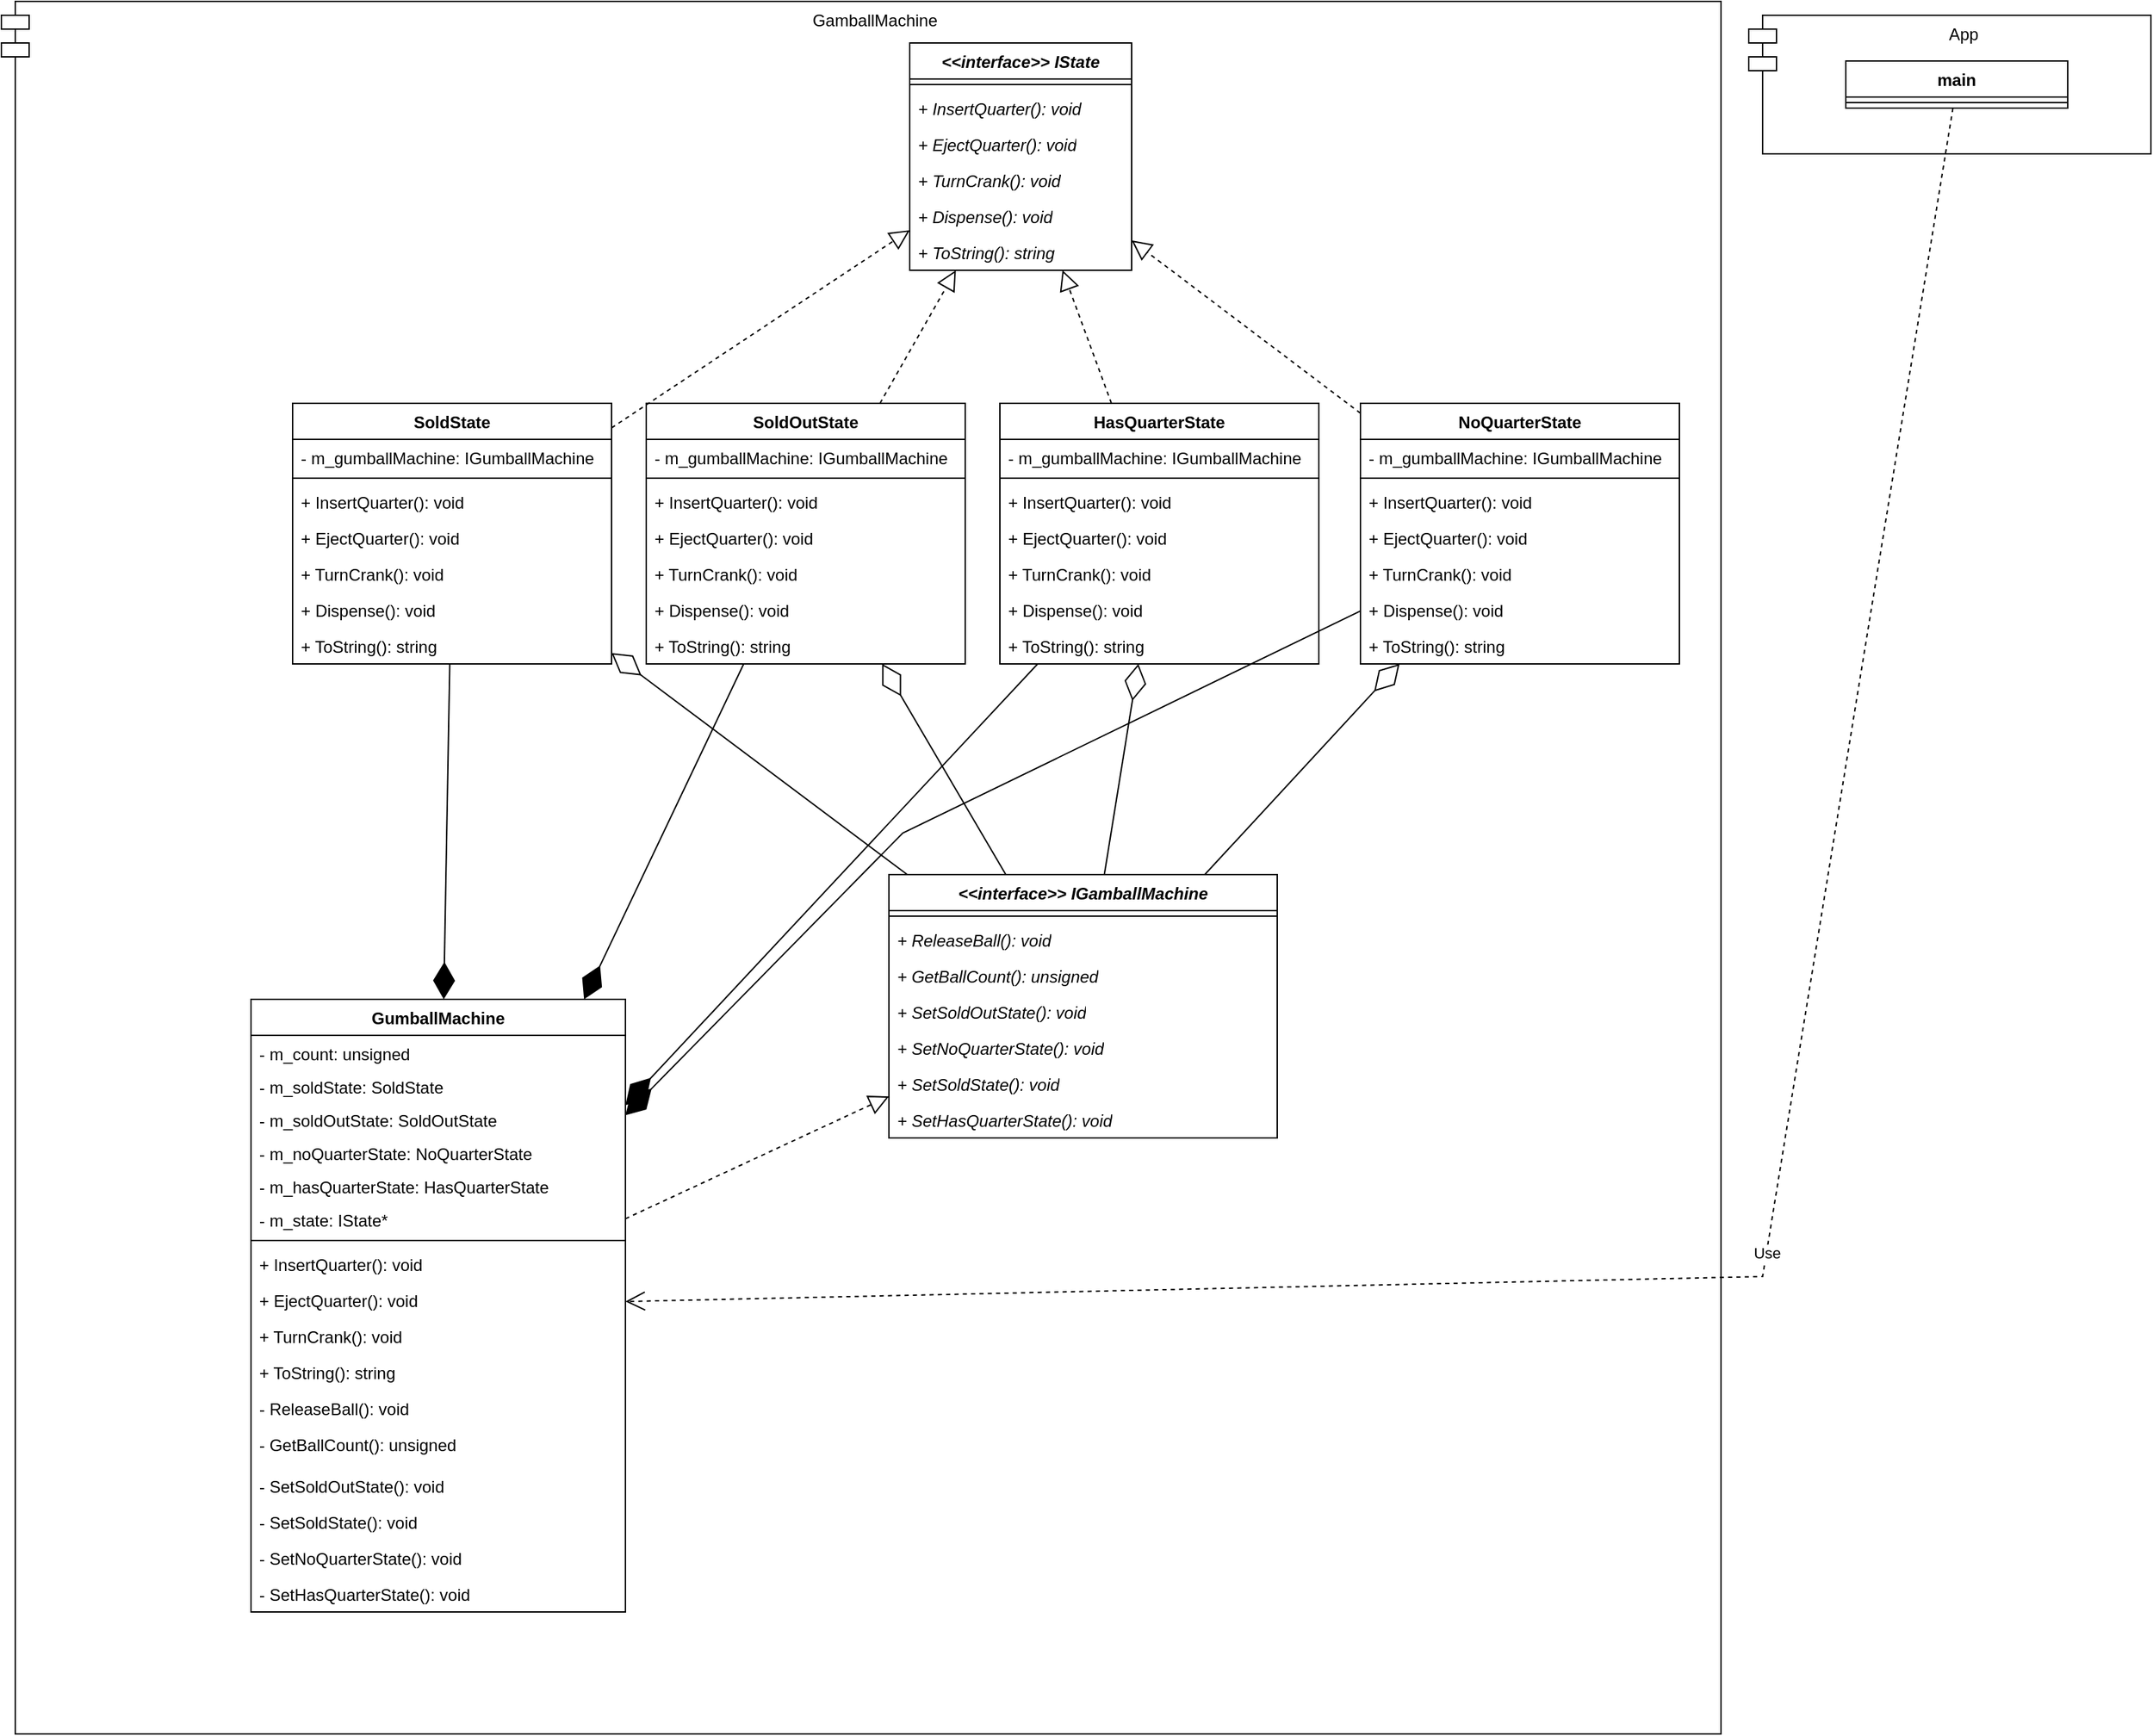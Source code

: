 <mxfile version="24.8.6">
  <diagram name="Страница — 1" id="Q5mQ6EyIHFrdvReiA6iZ">
    <mxGraphModel dx="3336" dy="898" grid="1" gridSize="10" guides="1" tooltips="1" connect="1" arrows="1" fold="1" page="1" pageScale="1" pageWidth="827" pageHeight="1169" math="0" shadow="0">
      <root>
        <mxCell id="0" />
        <mxCell id="1" parent="0" />
        <mxCell id="XjnwX9MCClepq0qYHrMa-5" value="App" style="shape=module;align=left;spacingLeft=20;align=center;verticalAlign=top;whiteSpace=wrap;html=1;" parent="1" vertex="1">
          <mxGeometry x="200" y="100" width="290" height="100" as="geometry" />
        </mxCell>
        <mxCell id="XjnwX9MCClepq0qYHrMa-1" value="main" style="swimlane;fontStyle=1;align=center;verticalAlign=top;childLayout=stackLayout;horizontal=1;startSize=26;horizontalStack=0;resizeParent=1;resizeParentMax=0;resizeLast=0;collapsible=1;marginBottom=0;whiteSpace=wrap;html=1;" parent="1" vertex="1">
          <mxGeometry x="270" y="133" width="160" height="34" as="geometry" />
        </mxCell>
        <mxCell id="XjnwX9MCClepq0qYHrMa-3" value="" style="line;strokeWidth=1;fillColor=none;align=left;verticalAlign=middle;spacingTop=-1;spacingLeft=3;spacingRight=3;rotatable=0;labelPosition=right;points=[];portConstraint=eastwest;strokeColor=inherit;" parent="XjnwX9MCClepq0qYHrMa-1" vertex="1">
          <mxGeometry y="26" width="160" height="8" as="geometry" />
        </mxCell>
        <mxCell id="o3ojBGZNKexWfyRNDzBz-1" value="GamballMachine" style="shape=module;align=left;spacingLeft=20;align=center;verticalAlign=top;whiteSpace=wrap;html=1;" vertex="1" parent="1">
          <mxGeometry x="-1060" y="90" width="1240" height="1250" as="geometry" />
        </mxCell>
        <mxCell id="o3ojBGZNKexWfyRNDzBz-2" value="&lt;i&gt;&amp;lt;&amp;lt;interface&amp;gt;&amp;gt; IState&lt;/i&gt;" style="swimlane;fontStyle=1;align=center;verticalAlign=top;childLayout=stackLayout;horizontal=1;startSize=26;horizontalStack=0;resizeParent=1;resizeParentMax=0;resizeLast=0;collapsible=1;marginBottom=0;whiteSpace=wrap;html=1;" vertex="1" parent="1">
          <mxGeometry x="-405" y="120" width="160" height="164" as="geometry" />
        </mxCell>
        <mxCell id="o3ojBGZNKexWfyRNDzBz-4" value="" style="line;strokeWidth=1;fillColor=none;align=left;verticalAlign=middle;spacingTop=-1;spacingLeft=3;spacingRight=3;rotatable=0;labelPosition=right;points=[];portConstraint=eastwest;strokeColor=inherit;" vertex="1" parent="o3ojBGZNKexWfyRNDzBz-2">
          <mxGeometry y="26" width="160" height="8" as="geometry" />
        </mxCell>
        <mxCell id="o3ojBGZNKexWfyRNDzBz-5" value="&lt;i&gt;+ InsertQuarter(): void&lt;/i&gt;" style="text;strokeColor=none;fillColor=none;align=left;verticalAlign=top;spacingLeft=4;spacingRight=4;overflow=hidden;rotatable=0;points=[[0,0.5],[1,0.5]];portConstraint=eastwest;whiteSpace=wrap;html=1;" vertex="1" parent="o3ojBGZNKexWfyRNDzBz-2">
          <mxGeometry y="34" width="160" height="26" as="geometry" />
        </mxCell>
        <mxCell id="o3ojBGZNKexWfyRNDzBz-6" value="&lt;i&gt;+ EjectQuarter(): void&lt;/i&gt;" style="text;strokeColor=none;fillColor=none;align=left;verticalAlign=top;spacingLeft=4;spacingRight=4;overflow=hidden;rotatable=0;points=[[0,0.5],[1,0.5]];portConstraint=eastwest;whiteSpace=wrap;html=1;" vertex="1" parent="o3ojBGZNKexWfyRNDzBz-2">
          <mxGeometry y="60" width="160" height="26" as="geometry" />
        </mxCell>
        <mxCell id="o3ojBGZNKexWfyRNDzBz-7" value="&lt;i&gt;+ TurnCrank(): void&lt;/i&gt;" style="text;strokeColor=none;fillColor=none;align=left;verticalAlign=top;spacingLeft=4;spacingRight=4;overflow=hidden;rotatable=0;points=[[0,0.5],[1,0.5]];portConstraint=eastwest;whiteSpace=wrap;html=1;" vertex="1" parent="o3ojBGZNKexWfyRNDzBz-2">
          <mxGeometry y="86" width="160" height="26" as="geometry" />
        </mxCell>
        <mxCell id="o3ojBGZNKexWfyRNDzBz-8" value="&lt;i&gt;+ Dispense(): void&lt;/i&gt;" style="text;strokeColor=none;fillColor=none;align=left;verticalAlign=top;spacingLeft=4;spacingRight=4;overflow=hidden;rotatable=0;points=[[0,0.5],[1,0.5]];portConstraint=eastwest;whiteSpace=wrap;html=1;" vertex="1" parent="o3ojBGZNKexWfyRNDzBz-2">
          <mxGeometry y="112" width="160" height="26" as="geometry" />
        </mxCell>
        <mxCell id="o3ojBGZNKexWfyRNDzBz-9" value="&lt;i&gt;+ ToString(): string&lt;/i&gt;" style="text;strokeColor=none;fillColor=none;align=left;verticalAlign=top;spacingLeft=4;spacingRight=4;overflow=hidden;rotatable=0;points=[[0,0.5],[1,0.5]];portConstraint=eastwest;whiteSpace=wrap;html=1;" vertex="1" parent="o3ojBGZNKexWfyRNDzBz-2">
          <mxGeometry y="138" width="160" height="26" as="geometry" />
        </mxCell>
        <mxCell id="o3ojBGZNKexWfyRNDzBz-14" value="&lt;i&gt;&amp;lt;&amp;lt;interface&amp;gt;&amp;gt; IGamballMachine&lt;/i&gt;" style="swimlane;fontStyle=1;align=center;verticalAlign=top;childLayout=stackLayout;horizontal=1;startSize=26;horizontalStack=0;resizeParent=1;resizeParentMax=0;resizeLast=0;collapsible=1;marginBottom=0;whiteSpace=wrap;html=1;" vertex="1" parent="1">
          <mxGeometry x="-420" y="720" width="280" height="190" as="geometry" />
        </mxCell>
        <mxCell id="o3ojBGZNKexWfyRNDzBz-15" value="" style="line;strokeWidth=1;fillColor=none;align=left;verticalAlign=middle;spacingTop=-1;spacingLeft=3;spacingRight=3;rotatable=0;labelPosition=right;points=[];portConstraint=eastwest;strokeColor=inherit;" vertex="1" parent="o3ojBGZNKexWfyRNDzBz-14">
          <mxGeometry y="26" width="280" height="8" as="geometry" />
        </mxCell>
        <mxCell id="o3ojBGZNKexWfyRNDzBz-16" value="&lt;i&gt;+ ReleaseBall(): void&lt;/i&gt;" style="text;strokeColor=none;fillColor=none;align=left;verticalAlign=top;spacingLeft=4;spacingRight=4;overflow=hidden;rotatable=0;points=[[0,0.5],[1,0.5]];portConstraint=eastwest;whiteSpace=wrap;html=1;" vertex="1" parent="o3ojBGZNKexWfyRNDzBz-14">
          <mxGeometry y="34" width="280" height="26" as="geometry" />
        </mxCell>
        <mxCell id="o3ojBGZNKexWfyRNDzBz-17" value="&lt;i&gt;+ GetBallCount(): unsigned&lt;/i&gt;" style="text;strokeColor=none;fillColor=none;align=left;verticalAlign=top;spacingLeft=4;spacingRight=4;overflow=hidden;rotatable=0;points=[[0,0.5],[1,0.5]];portConstraint=eastwest;whiteSpace=wrap;html=1;" vertex="1" parent="o3ojBGZNKexWfyRNDzBz-14">
          <mxGeometry y="60" width="280" height="26" as="geometry" />
        </mxCell>
        <mxCell id="o3ojBGZNKexWfyRNDzBz-18" value="&lt;i&gt;+ SetSoldOutState(): void&lt;/i&gt;" style="text;strokeColor=none;fillColor=none;align=left;verticalAlign=top;spacingLeft=4;spacingRight=4;overflow=hidden;rotatable=0;points=[[0,0.5],[1,0.5]];portConstraint=eastwest;whiteSpace=wrap;html=1;" vertex="1" parent="o3ojBGZNKexWfyRNDzBz-14">
          <mxGeometry y="86" width="280" height="26" as="geometry" />
        </mxCell>
        <mxCell id="o3ojBGZNKexWfyRNDzBz-19" value="&lt;i&gt;+ SetNoQuarterState(): void&lt;/i&gt;" style="text;strokeColor=none;fillColor=none;align=left;verticalAlign=top;spacingLeft=4;spacingRight=4;overflow=hidden;rotatable=0;points=[[0,0.5],[1,0.5]];portConstraint=eastwest;whiteSpace=wrap;html=1;" vertex="1" parent="o3ojBGZNKexWfyRNDzBz-14">
          <mxGeometry y="112" width="280" height="26" as="geometry" />
        </mxCell>
        <mxCell id="o3ojBGZNKexWfyRNDzBz-20" value="&lt;i&gt;+ SetSoldState(): void&lt;/i&gt;" style="text;strokeColor=none;fillColor=none;align=left;verticalAlign=top;spacingLeft=4;spacingRight=4;overflow=hidden;rotatable=0;points=[[0,0.5],[1,0.5]];portConstraint=eastwest;whiteSpace=wrap;html=1;" vertex="1" parent="o3ojBGZNKexWfyRNDzBz-14">
          <mxGeometry y="138" width="280" height="26" as="geometry" />
        </mxCell>
        <mxCell id="o3ojBGZNKexWfyRNDzBz-21" value="&lt;i&gt;+ SetHasQuarterState(): void&lt;/i&gt;" style="text;strokeColor=none;fillColor=none;align=left;verticalAlign=top;spacingLeft=4;spacingRight=4;overflow=hidden;rotatable=0;points=[[0,0.5],[1,0.5]];portConstraint=eastwest;whiteSpace=wrap;html=1;" vertex="1" parent="o3ojBGZNKexWfyRNDzBz-14">
          <mxGeometry y="164" width="280" height="26" as="geometry" />
        </mxCell>
        <mxCell id="o3ojBGZNKexWfyRNDzBz-22" value="SoldState" style="swimlane;fontStyle=1;align=center;verticalAlign=top;childLayout=stackLayout;horizontal=1;startSize=26;horizontalStack=0;resizeParent=1;resizeParentMax=0;resizeLast=0;collapsible=1;marginBottom=0;whiteSpace=wrap;html=1;" vertex="1" parent="1">
          <mxGeometry x="-850" y="380" width="230" height="188" as="geometry" />
        </mxCell>
        <mxCell id="o3ojBGZNKexWfyRNDzBz-29" value="- m_gumballMachine:&amp;nbsp;IGumballMachine" style="text;strokeColor=none;fillColor=none;align=left;verticalAlign=top;spacingLeft=4;spacingRight=4;overflow=hidden;rotatable=0;points=[[0,0.5],[1,0.5]];portConstraint=eastwest;whiteSpace=wrap;html=1;" vertex="1" parent="o3ojBGZNKexWfyRNDzBz-22">
          <mxGeometry y="26" width="230" height="24" as="geometry" />
        </mxCell>
        <mxCell id="o3ojBGZNKexWfyRNDzBz-23" value="" style="line;strokeWidth=1;fillColor=none;align=left;verticalAlign=middle;spacingTop=-1;spacingLeft=3;spacingRight=3;rotatable=0;labelPosition=right;points=[];portConstraint=eastwest;strokeColor=inherit;" vertex="1" parent="o3ojBGZNKexWfyRNDzBz-22">
          <mxGeometry y="50" width="230" height="8" as="geometry" />
        </mxCell>
        <mxCell id="o3ojBGZNKexWfyRNDzBz-24" value="+ InsertQuarter(): void" style="text;strokeColor=none;fillColor=none;align=left;verticalAlign=top;spacingLeft=4;spacingRight=4;overflow=hidden;rotatable=0;points=[[0,0.5],[1,0.5]];portConstraint=eastwest;whiteSpace=wrap;html=1;" vertex="1" parent="o3ojBGZNKexWfyRNDzBz-22">
          <mxGeometry y="58" width="230" height="26" as="geometry" />
        </mxCell>
        <mxCell id="o3ojBGZNKexWfyRNDzBz-25" value="+ EjectQuarter(): void" style="text;strokeColor=none;fillColor=none;align=left;verticalAlign=top;spacingLeft=4;spacingRight=4;overflow=hidden;rotatable=0;points=[[0,0.5],[1,0.5]];portConstraint=eastwest;whiteSpace=wrap;html=1;" vertex="1" parent="o3ojBGZNKexWfyRNDzBz-22">
          <mxGeometry y="84" width="230" height="26" as="geometry" />
        </mxCell>
        <mxCell id="o3ojBGZNKexWfyRNDzBz-26" value="+ TurnCrank(): void" style="text;strokeColor=none;fillColor=none;align=left;verticalAlign=top;spacingLeft=4;spacingRight=4;overflow=hidden;rotatable=0;points=[[0,0.5],[1,0.5]];portConstraint=eastwest;whiteSpace=wrap;html=1;" vertex="1" parent="o3ojBGZNKexWfyRNDzBz-22">
          <mxGeometry y="110" width="230" height="26" as="geometry" />
        </mxCell>
        <mxCell id="o3ojBGZNKexWfyRNDzBz-27" value="+ Dispense(): void" style="text;strokeColor=none;fillColor=none;align=left;verticalAlign=top;spacingLeft=4;spacingRight=4;overflow=hidden;rotatable=0;points=[[0,0.5],[1,0.5]];portConstraint=eastwest;whiteSpace=wrap;html=1;" vertex="1" parent="o3ojBGZNKexWfyRNDzBz-22">
          <mxGeometry y="136" width="230" height="26" as="geometry" />
        </mxCell>
        <mxCell id="o3ojBGZNKexWfyRNDzBz-28" value="+ ToString(): string" style="text;strokeColor=none;fillColor=none;align=left;verticalAlign=top;spacingLeft=4;spacingRight=4;overflow=hidden;rotatable=0;points=[[0,0.5],[1,0.5]];portConstraint=eastwest;whiteSpace=wrap;html=1;" vertex="1" parent="o3ojBGZNKexWfyRNDzBz-22">
          <mxGeometry y="162" width="230" height="26" as="geometry" />
        </mxCell>
        <mxCell id="o3ojBGZNKexWfyRNDzBz-30" value="SoldOutState" style="swimlane;fontStyle=1;align=center;verticalAlign=top;childLayout=stackLayout;horizontal=1;startSize=26;horizontalStack=0;resizeParent=1;resizeParentMax=0;resizeLast=0;collapsible=1;marginBottom=0;whiteSpace=wrap;html=1;" vertex="1" parent="1">
          <mxGeometry x="-595" y="380" width="230" height="188" as="geometry" />
        </mxCell>
        <mxCell id="o3ojBGZNKexWfyRNDzBz-31" value="- m_gumballMachine:&amp;nbsp;IGumballMachine" style="text;strokeColor=none;fillColor=none;align=left;verticalAlign=top;spacingLeft=4;spacingRight=4;overflow=hidden;rotatable=0;points=[[0,0.5],[1,0.5]];portConstraint=eastwest;whiteSpace=wrap;html=1;" vertex="1" parent="o3ojBGZNKexWfyRNDzBz-30">
          <mxGeometry y="26" width="230" height="24" as="geometry" />
        </mxCell>
        <mxCell id="o3ojBGZNKexWfyRNDzBz-32" value="" style="line;strokeWidth=1;fillColor=none;align=left;verticalAlign=middle;spacingTop=-1;spacingLeft=3;spacingRight=3;rotatable=0;labelPosition=right;points=[];portConstraint=eastwest;strokeColor=inherit;" vertex="1" parent="o3ojBGZNKexWfyRNDzBz-30">
          <mxGeometry y="50" width="230" height="8" as="geometry" />
        </mxCell>
        <mxCell id="o3ojBGZNKexWfyRNDzBz-33" value="+ InsertQuarter(): void" style="text;strokeColor=none;fillColor=none;align=left;verticalAlign=top;spacingLeft=4;spacingRight=4;overflow=hidden;rotatable=0;points=[[0,0.5],[1,0.5]];portConstraint=eastwest;whiteSpace=wrap;html=1;" vertex="1" parent="o3ojBGZNKexWfyRNDzBz-30">
          <mxGeometry y="58" width="230" height="26" as="geometry" />
        </mxCell>
        <mxCell id="o3ojBGZNKexWfyRNDzBz-34" value="+ EjectQuarter(): void" style="text;strokeColor=none;fillColor=none;align=left;verticalAlign=top;spacingLeft=4;spacingRight=4;overflow=hidden;rotatable=0;points=[[0,0.5],[1,0.5]];portConstraint=eastwest;whiteSpace=wrap;html=1;" vertex="1" parent="o3ojBGZNKexWfyRNDzBz-30">
          <mxGeometry y="84" width="230" height="26" as="geometry" />
        </mxCell>
        <mxCell id="o3ojBGZNKexWfyRNDzBz-35" value="+ TurnCrank(): void" style="text;strokeColor=none;fillColor=none;align=left;verticalAlign=top;spacingLeft=4;spacingRight=4;overflow=hidden;rotatable=0;points=[[0,0.5],[1,0.5]];portConstraint=eastwest;whiteSpace=wrap;html=1;" vertex="1" parent="o3ojBGZNKexWfyRNDzBz-30">
          <mxGeometry y="110" width="230" height="26" as="geometry" />
        </mxCell>
        <mxCell id="o3ojBGZNKexWfyRNDzBz-36" value="+ Dispense(): void" style="text;strokeColor=none;fillColor=none;align=left;verticalAlign=top;spacingLeft=4;spacingRight=4;overflow=hidden;rotatable=0;points=[[0,0.5],[1,0.5]];portConstraint=eastwest;whiteSpace=wrap;html=1;" vertex="1" parent="o3ojBGZNKexWfyRNDzBz-30">
          <mxGeometry y="136" width="230" height="26" as="geometry" />
        </mxCell>
        <mxCell id="o3ojBGZNKexWfyRNDzBz-37" value="+ ToString(): string" style="text;strokeColor=none;fillColor=none;align=left;verticalAlign=top;spacingLeft=4;spacingRight=4;overflow=hidden;rotatable=0;points=[[0,0.5],[1,0.5]];portConstraint=eastwest;whiteSpace=wrap;html=1;" vertex="1" parent="o3ojBGZNKexWfyRNDzBz-30">
          <mxGeometry y="162" width="230" height="26" as="geometry" />
        </mxCell>
        <mxCell id="o3ojBGZNKexWfyRNDzBz-38" value="HasQuarterState" style="swimlane;fontStyle=1;align=center;verticalAlign=top;childLayout=stackLayout;horizontal=1;startSize=26;horizontalStack=0;resizeParent=1;resizeParentMax=0;resizeLast=0;collapsible=1;marginBottom=0;whiteSpace=wrap;html=1;" vertex="1" parent="1">
          <mxGeometry x="-340" y="380" width="230" height="188" as="geometry" />
        </mxCell>
        <mxCell id="o3ojBGZNKexWfyRNDzBz-39" value="- m_gumballMachine:&amp;nbsp;IGumballMachine" style="text;strokeColor=none;fillColor=none;align=left;verticalAlign=top;spacingLeft=4;spacingRight=4;overflow=hidden;rotatable=0;points=[[0,0.5],[1,0.5]];portConstraint=eastwest;whiteSpace=wrap;html=1;" vertex="1" parent="o3ojBGZNKexWfyRNDzBz-38">
          <mxGeometry y="26" width="230" height="24" as="geometry" />
        </mxCell>
        <mxCell id="o3ojBGZNKexWfyRNDzBz-40" value="" style="line;strokeWidth=1;fillColor=none;align=left;verticalAlign=middle;spacingTop=-1;spacingLeft=3;spacingRight=3;rotatable=0;labelPosition=right;points=[];portConstraint=eastwest;strokeColor=inherit;" vertex="1" parent="o3ojBGZNKexWfyRNDzBz-38">
          <mxGeometry y="50" width="230" height="8" as="geometry" />
        </mxCell>
        <mxCell id="o3ojBGZNKexWfyRNDzBz-41" value="+ InsertQuarter(): void" style="text;strokeColor=none;fillColor=none;align=left;verticalAlign=top;spacingLeft=4;spacingRight=4;overflow=hidden;rotatable=0;points=[[0,0.5],[1,0.5]];portConstraint=eastwest;whiteSpace=wrap;html=1;" vertex="1" parent="o3ojBGZNKexWfyRNDzBz-38">
          <mxGeometry y="58" width="230" height="26" as="geometry" />
        </mxCell>
        <mxCell id="o3ojBGZNKexWfyRNDzBz-42" value="+ EjectQuarter(): void" style="text;strokeColor=none;fillColor=none;align=left;verticalAlign=top;spacingLeft=4;spacingRight=4;overflow=hidden;rotatable=0;points=[[0,0.5],[1,0.5]];portConstraint=eastwest;whiteSpace=wrap;html=1;" vertex="1" parent="o3ojBGZNKexWfyRNDzBz-38">
          <mxGeometry y="84" width="230" height="26" as="geometry" />
        </mxCell>
        <mxCell id="o3ojBGZNKexWfyRNDzBz-43" value="+ TurnCrank(): void" style="text;strokeColor=none;fillColor=none;align=left;verticalAlign=top;spacingLeft=4;spacingRight=4;overflow=hidden;rotatable=0;points=[[0,0.5],[1,0.5]];portConstraint=eastwest;whiteSpace=wrap;html=1;" vertex="1" parent="o3ojBGZNKexWfyRNDzBz-38">
          <mxGeometry y="110" width="230" height="26" as="geometry" />
        </mxCell>
        <mxCell id="o3ojBGZNKexWfyRNDzBz-44" value="+ Dispense(): void" style="text;strokeColor=none;fillColor=none;align=left;verticalAlign=top;spacingLeft=4;spacingRight=4;overflow=hidden;rotatable=0;points=[[0,0.5],[1,0.5]];portConstraint=eastwest;whiteSpace=wrap;html=1;" vertex="1" parent="o3ojBGZNKexWfyRNDzBz-38">
          <mxGeometry y="136" width="230" height="26" as="geometry" />
        </mxCell>
        <mxCell id="o3ojBGZNKexWfyRNDzBz-45" value="+ ToString(): string" style="text;strokeColor=none;fillColor=none;align=left;verticalAlign=top;spacingLeft=4;spacingRight=4;overflow=hidden;rotatable=0;points=[[0,0.5],[1,0.5]];portConstraint=eastwest;whiteSpace=wrap;html=1;" vertex="1" parent="o3ojBGZNKexWfyRNDzBz-38">
          <mxGeometry y="162" width="230" height="26" as="geometry" />
        </mxCell>
        <mxCell id="o3ojBGZNKexWfyRNDzBz-46" value="NoQuarterState" style="swimlane;fontStyle=1;align=center;verticalAlign=top;childLayout=stackLayout;horizontal=1;startSize=26;horizontalStack=0;resizeParent=1;resizeParentMax=0;resizeLast=0;collapsible=1;marginBottom=0;whiteSpace=wrap;html=1;" vertex="1" parent="1">
          <mxGeometry x="-80" y="380" width="230" height="188" as="geometry" />
        </mxCell>
        <mxCell id="o3ojBGZNKexWfyRNDzBz-47" value="- m_gumballMachine:&amp;nbsp;IGumballMachine" style="text;strokeColor=none;fillColor=none;align=left;verticalAlign=top;spacingLeft=4;spacingRight=4;overflow=hidden;rotatable=0;points=[[0,0.5],[1,0.5]];portConstraint=eastwest;whiteSpace=wrap;html=1;" vertex="1" parent="o3ojBGZNKexWfyRNDzBz-46">
          <mxGeometry y="26" width="230" height="24" as="geometry" />
        </mxCell>
        <mxCell id="o3ojBGZNKexWfyRNDzBz-48" value="" style="line;strokeWidth=1;fillColor=none;align=left;verticalAlign=middle;spacingTop=-1;spacingLeft=3;spacingRight=3;rotatable=0;labelPosition=right;points=[];portConstraint=eastwest;strokeColor=inherit;" vertex="1" parent="o3ojBGZNKexWfyRNDzBz-46">
          <mxGeometry y="50" width="230" height="8" as="geometry" />
        </mxCell>
        <mxCell id="o3ojBGZNKexWfyRNDzBz-49" value="+ InsertQuarter(): void" style="text;strokeColor=none;fillColor=none;align=left;verticalAlign=top;spacingLeft=4;spacingRight=4;overflow=hidden;rotatable=0;points=[[0,0.5],[1,0.5]];portConstraint=eastwest;whiteSpace=wrap;html=1;" vertex="1" parent="o3ojBGZNKexWfyRNDzBz-46">
          <mxGeometry y="58" width="230" height="26" as="geometry" />
        </mxCell>
        <mxCell id="o3ojBGZNKexWfyRNDzBz-50" value="+ EjectQuarter(): void" style="text;strokeColor=none;fillColor=none;align=left;verticalAlign=top;spacingLeft=4;spacingRight=4;overflow=hidden;rotatable=0;points=[[0,0.5],[1,0.5]];portConstraint=eastwest;whiteSpace=wrap;html=1;" vertex="1" parent="o3ojBGZNKexWfyRNDzBz-46">
          <mxGeometry y="84" width="230" height="26" as="geometry" />
        </mxCell>
        <mxCell id="o3ojBGZNKexWfyRNDzBz-51" value="+ TurnCrank(): void" style="text;strokeColor=none;fillColor=none;align=left;verticalAlign=top;spacingLeft=4;spacingRight=4;overflow=hidden;rotatable=0;points=[[0,0.5],[1,0.5]];portConstraint=eastwest;whiteSpace=wrap;html=1;" vertex="1" parent="o3ojBGZNKexWfyRNDzBz-46">
          <mxGeometry y="110" width="230" height="26" as="geometry" />
        </mxCell>
        <mxCell id="o3ojBGZNKexWfyRNDzBz-52" value="+ Dispense(): void" style="text;strokeColor=none;fillColor=none;align=left;verticalAlign=top;spacingLeft=4;spacingRight=4;overflow=hidden;rotatable=0;points=[[0,0.5],[1,0.5]];portConstraint=eastwest;whiteSpace=wrap;html=1;" vertex="1" parent="o3ojBGZNKexWfyRNDzBz-46">
          <mxGeometry y="136" width="230" height="26" as="geometry" />
        </mxCell>
        <mxCell id="o3ojBGZNKexWfyRNDzBz-53" value="+ ToString(): string" style="text;strokeColor=none;fillColor=none;align=left;verticalAlign=top;spacingLeft=4;spacingRight=4;overflow=hidden;rotatable=0;points=[[0,0.5],[1,0.5]];portConstraint=eastwest;whiteSpace=wrap;html=1;" vertex="1" parent="o3ojBGZNKexWfyRNDzBz-46">
          <mxGeometry y="162" width="230" height="26" as="geometry" />
        </mxCell>
        <mxCell id="o3ojBGZNKexWfyRNDzBz-54" value="" style="endArrow=block;dashed=1;endFill=0;endSize=12;html=1;rounded=0;" edge="1" parent="1" source="o3ojBGZNKexWfyRNDzBz-22" target="o3ojBGZNKexWfyRNDzBz-2">
          <mxGeometry width="160" relative="1" as="geometry">
            <mxPoint x="-430" y="420" as="sourcePoint" />
            <mxPoint x="-270" y="420" as="targetPoint" />
          </mxGeometry>
        </mxCell>
        <mxCell id="o3ojBGZNKexWfyRNDzBz-55" value="" style="endArrow=block;dashed=1;endFill=0;endSize=12;html=1;rounded=0;" edge="1" parent="1" source="o3ojBGZNKexWfyRNDzBz-30" target="o3ojBGZNKexWfyRNDzBz-2">
          <mxGeometry width="160" relative="1" as="geometry">
            <mxPoint x="-610" y="408" as="sourcePoint" />
            <mxPoint x="-395" y="265" as="targetPoint" />
          </mxGeometry>
        </mxCell>
        <mxCell id="o3ojBGZNKexWfyRNDzBz-56" value="" style="endArrow=block;dashed=1;endFill=0;endSize=12;html=1;rounded=0;" edge="1" parent="1" source="o3ojBGZNKexWfyRNDzBz-38" target="o3ojBGZNKexWfyRNDzBz-2">
          <mxGeometry width="160" relative="1" as="geometry">
            <mxPoint x="-416" y="390" as="sourcePoint" />
            <mxPoint x="-362" y="294" as="targetPoint" />
          </mxGeometry>
        </mxCell>
        <mxCell id="o3ojBGZNKexWfyRNDzBz-57" value="" style="endArrow=block;dashed=1;endFill=0;endSize=12;html=1;rounded=0;" edge="1" parent="1" source="o3ojBGZNKexWfyRNDzBz-46" target="o3ojBGZNKexWfyRNDzBz-2">
          <mxGeometry width="160" relative="1" as="geometry">
            <mxPoint x="-250" y="390" as="sourcePoint" />
            <mxPoint x="-285" y="294" as="targetPoint" />
          </mxGeometry>
        </mxCell>
        <mxCell id="o3ojBGZNKexWfyRNDzBz-58" value="" style="endArrow=diamondThin;endFill=0;endSize=24;html=1;rounded=0;" edge="1" parent="1" source="o3ojBGZNKexWfyRNDzBz-14" target="o3ojBGZNKexWfyRNDzBz-22">
          <mxGeometry width="160" relative="1" as="geometry">
            <mxPoint x="-350" y="610" as="sourcePoint" />
            <mxPoint x="-190" y="610" as="targetPoint" />
          </mxGeometry>
        </mxCell>
        <mxCell id="o3ojBGZNKexWfyRNDzBz-59" value="" style="endArrow=diamondThin;endFill=0;endSize=24;html=1;rounded=0;" edge="1" parent="1" source="o3ojBGZNKexWfyRNDzBz-14" target="o3ojBGZNKexWfyRNDzBz-30">
          <mxGeometry width="160" relative="1" as="geometry">
            <mxPoint x="-410" y="679" as="sourcePoint" />
            <mxPoint x="-610" y="555" as="targetPoint" />
          </mxGeometry>
        </mxCell>
        <mxCell id="o3ojBGZNKexWfyRNDzBz-60" value="" style="endArrow=diamondThin;endFill=0;endSize=24;html=1;rounded=0;" edge="1" parent="1" source="o3ojBGZNKexWfyRNDzBz-14" target="o3ojBGZNKexWfyRNDzBz-38">
          <mxGeometry width="160" relative="1" as="geometry">
            <mxPoint x="-338" y="670" as="sourcePoint" />
            <mxPoint x="-403" y="578" as="targetPoint" />
          </mxGeometry>
        </mxCell>
        <mxCell id="o3ojBGZNKexWfyRNDzBz-61" value="" style="endArrow=diamondThin;endFill=0;endSize=24;html=1;rounded=0;" edge="1" parent="1" source="o3ojBGZNKexWfyRNDzBz-14" target="o3ojBGZNKexWfyRNDzBz-46">
          <mxGeometry width="160" relative="1" as="geometry">
            <mxPoint x="-251" y="670" as="sourcePoint" />
            <mxPoint x="-233" y="578" as="targetPoint" />
          </mxGeometry>
        </mxCell>
        <mxCell id="o3ojBGZNKexWfyRNDzBz-63" value="GumballMachine" style="swimlane;fontStyle=1;align=center;verticalAlign=top;childLayout=stackLayout;horizontal=1;startSize=26;horizontalStack=0;resizeParent=1;resizeParentMax=0;resizeLast=0;collapsible=1;marginBottom=0;whiteSpace=wrap;html=1;" vertex="1" parent="1">
          <mxGeometry x="-880" y="810" width="270" height="442" as="geometry" />
        </mxCell>
        <mxCell id="o3ojBGZNKexWfyRNDzBz-74" value="- m_count: unsigned" style="text;strokeColor=none;fillColor=none;align=left;verticalAlign=top;spacingLeft=4;spacingRight=4;overflow=hidden;rotatable=0;points=[[0,0.5],[1,0.5]];portConstraint=eastwest;whiteSpace=wrap;html=1;" vertex="1" parent="o3ojBGZNKexWfyRNDzBz-63">
          <mxGeometry y="26" width="270" height="24" as="geometry" />
        </mxCell>
        <mxCell id="o3ojBGZNKexWfyRNDzBz-64" value="- m_soldState: SoldState" style="text;strokeColor=none;fillColor=none;align=left;verticalAlign=top;spacingLeft=4;spacingRight=4;overflow=hidden;rotatable=0;points=[[0,0.5],[1,0.5]];portConstraint=eastwest;whiteSpace=wrap;html=1;" vertex="1" parent="o3ojBGZNKexWfyRNDzBz-63">
          <mxGeometry y="50" width="270" height="24" as="geometry" />
        </mxCell>
        <mxCell id="o3ojBGZNKexWfyRNDzBz-71" value="- m_soldOutState: SoldOutState" style="text;strokeColor=none;fillColor=none;align=left;verticalAlign=top;spacingLeft=4;spacingRight=4;overflow=hidden;rotatable=0;points=[[0,0.5],[1,0.5]];portConstraint=eastwest;whiteSpace=wrap;html=1;" vertex="1" parent="o3ojBGZNKexWfyRNDzBz-63">
          <mxGeometry y="74" width="270" height="24" as="geometry" />
        </mxCell>
        <mxCell id="o3ojBGZNKexWfyRNDzBz-72" value="- m_noQuarterState: NoQuarterState" style="text;strokeColor=none;fillColor=none;align=left;verticalAlign=top;spacingLeft=4;spacingRight=4;overflow=hidden;rotatable=0;points=[[0,0.5],[1,0.5]];portConstraint=eastwest;whiteSpace=wrap;html=1;" vertex="1" parent="o3ojBGZNKexWfyRNDzBz-63">
          <mxGeometry y="98" width="270" height="24" as="geometry" />
        </mxCell>
        <mxCell id="o3ojBGZNKexWfyRNDzBz-73" value="- m_hasQuarterState: HasQuarterState" style="text;strokeColor=none;fillColor=none;align=left;verticalAlign=top;spacingLeft=4;spacingRight=4;overflow=hidden;rotatable=0;points=[[0,0.5],[1,0.5]];portConstraint=eastwest;whiteSpace=wrap;html=1;" vertex="1" parent="o3ojBGZNKexWfyRNDzBz-63">
          <mxGeometry y="122" width="270" height="24" as="geometry" />
        </mxCell>
        <mxCell id="o3ojBGZNKexWfyRNDzBz-75" value="- m_state: IState*" style="text;strokeColor=none;fillColor=none;align=left;verticalAlign=top;spacingLeft=4;spacingRight=4;overflow=hidden;rotatable=0;points=[[0,0.5],[1,0.5]];portConstraint=eastwest;whiteSpace=wrap;html=1;" vertex="1" parent="o3ojBGZNKexWfyRNDzBz-63">
          <mxGeometry y="146" width="270" height="24" as="geometry" />
        </mxCell>
        <mxCell id="o3ojBGZNKexWfyRNDzBz-65" value="" style="line;strokeWidth=1;fillColor=none;align=left;verticalAlign=middle;spacingTop=-1;spacingLeft=3;spacingRight=3;rotatable=0;labelPosition=right;points=[];portConstraint=eastwest;strokeColor=inherit;" vertex="1" parent="o3ojBGZNKexWfyRNDzBz-63">
          <mxGeometry y="170" width="270" height="8" as="geometry" />
        </mxCell>
        <mxCell id="o3ojBGZNKexWfyRNDzBz-66" value="+ InsertQuarter(): void" style="text;strokeColor=none;fillColor=none;align=left;verticalAlign=top;spacingLeft=4;spacingRight=4;overflow=hidden;rotatable=0;points=[[0,0.5],[1,0.5]];portConstraint=eastwest;whiteSpace=wrap;html=1;" vertex="1" parent="o3ojBGZNKexWfyRNDzBz-63">
          <mxGeometry y="178" width="270" height="26" as="geometry" />
        </mxCell>
        <mxCell id="o3ojBGZNKexWfyRNDzBz-67" value="+ EjectQuarter(): void" style="text;strokeColor=none;fillColor=none;align=left;verticalAlign=top;spacingLeft=4;spacingRight=4;overflow=hidden;rotatable=0;points=[[0,0.5],[1,0.5]];portConstraint=eastwest;whiteSpace=wrap;html=1;" vertex="1" parent="o3ojBGZNKexWfyRNDzBz-63">
          <mxGeometry y="204" width="270" height="26" as="geometry" />
        </mxCell>
        <mxCell id="o3ojBGZNKexWfyRNDzBz-68" value="+ TurnCrank(): void" style="text;strokeColor=none;fillColor=none;align=left;verticalAlign=top;spacingLeft=4;spacingRight=4;overflow=hidden;rotatable=0;points=[[0,0.5],[1,0.5]];portConstraint=eastwest;whiteSpace=wrap;html=1;" vertex="1" parent="o3ojBGZNKexWfyRNDzBz-63">
          <mxGeometry y="230" width="270" height="26" as="geometry" />
        </mxCell>
        <mxCell id="o3ojBGZNKexWfyRNDzBz-70" value="+ ToString(): string" style="text;strokeColor=none;fillColor=none;align=left;verticalAlign=top;spacingLeft=4;spacingRight=4;overflow=hidden;rotatable=0;points=[[0,0.5],[1,0.5]];portConstraint=eastwest;whiteSpace=wrap;html=1;" vertex="1" parent="o3ojBGZNKexWfyRNDzBz-63">
          <mxGeometry y="256" width="270" height="26" as="geometry" />
        </mxCell>
        <mxCell id="o3ojBGZNKexWfyRNDzBz-76" value="- ReleaseBall(): void" style="text;strokeColor=none;fillColor=none;align=left;verticalAlign=top;spacingLeft=4;spacingRight=4;overflow=hidden;rotatable=0;points=[[0,0.5],[1,0.5]];portConstraint=eastwest;whiteSpace=wrap;html=1;" vertex="1" parent="o3ojBGZNKexWfyRNDzBz-63">
          <mxGeometry y="282" width="270" height="26" as="geometry" />
        </mxCell>
        <mxCell id="o3ojBGZNKexWfyRNDzBz-77" value="- GetBallCount(): unsigned" style="text;strokeColor=none;fillColor=none;align=left;verticalAlign=top;spacingLeft=4;spacingRight=4;overflow=hidden;rotatable=0;points=[[0,0.5],[1,0.5]];portConstraint=eastwest;whiteSpace=wrap;html=1;" vertex="1" parent="o3ojBGZNKexWfyRNDzBz-63">
          <mxGeometry y="308" width="270" height="30" as="geometry" />
        </mxCell>
        <mxCell id="o3ojBGZNKexWfyRNDzBz-78" value="- SetSoldOutState(): void" style="text;strokeColor=none;fillColor=none;align=left;verticalAlign=top;spacingLeft=4;spacingRight=4;overflow=hidden;rotatable=0;points=[[0,0.5],[1,0.5]];portConstraint=eastwest;whiteSpace=wrap;html=1;" vertex="1" parent="o3ojBGZNKexWfyRNDzBz-63">
          <mxGeometry y="338" width="270" height="26" as="geometry" />
        </mxCell>
        <mxCell id="o3ojBGZNKexWfyRNDzBz-80" value="- SetSoldState(): void" style="text;strokeColor=none;fillColor=none;align=left;verticalAlign=top;spacingLeft=4;spacingRight=4;overflow=hidden;rotatable=0;points=[[0,0.5],[1,0.5]];portConstraint=eastwest;whiteSpace=wrap;html=1;" vertex="1" parent="o3ojBGZNKexWfyRNDzBz-63">
          <mxGeometry y="364" width="270" height="26" as="geometry" />
        </mxCell>
        <mxCell id="o3ojBGZNKexWfyRNDzBz-79" value="- SetNoQuarterState(): void" style="text;strokeColor=none;fillColor=none;align=left;verticalAlign=top;spacingLeft=4;spacingRight=4;overflow=hidden;rotatable=0;points=[[0,0.5],[1,0.5]];portConstraint=eastwest;whiteSpace=wrap;html=1;" vertex="1" parent="o3ojBGZNKexWfyRNDzBz-63">
          <mxGeometry y="390" width="270" height="26" as="geometry" />
        </mxCell>
        <mxCell id="o3ojBGZNKexWfyRNDzBz-81" value="- SetHasQuarterState(): void" style="text;strokeColor=none;fillColor=none;align=left;verticalAlign=top;spacingLeft=4;spacingRight=4;overflow=hidden;rotatable=0;points=[[0,0.5],[1,0.5]];portConstraint=eastwest;whiteSpace=wrap;html=1;" vertex="1" parent="o3ojBGZNKexWfyRNDzBz-63">
          <mxGeometry y="416" width="270" height="26" as="geometry" />
        </mxCell>
        <mxCell id="o3ojBGZNKexWfyRNDzBz-82" value="" style="endArrow=block;dashed=1;endFill=0;endSize=12;html=1;rounded=0;" edge="1" parent="1" source="o3ojBGZNKexWfyRNDzBz-63" target="o3ojBGZNKexWfyRNDzBz-14">
          <mxGeometry width="160" relative="1" as="geometry">
            <mxPoint x="-590" y="830" as="sourcePoint" />
            <mxPoint x="-430" y="830" as="targetPoint" />
          </mxGeometry>
        </mxCell>
        <mxCell id="o3ojBGZNKexWfyRNDzBz-83" value="" style="endArrow=diamondThin;endFill=1;endSize=24;html=1;rounded=0;" edge="1" parent="1" source="o3ojBGZNKexWfyRNDzBz-22" target="o3ojBGZNKexWfyRNDzBz-63">
          <mxGeometry width="160" relative="1" as="geometry">
            <mxPoint x="-590" y="830" as="sourcePoint" />
            <mxPoint x="-430" y="830" as="targetPoint" />
          </mxGeometry>
        </mxCell>
        <mxCell id="o3ojBGZNKexWfyRNDzBz-84" value="" style="endArrow=diamondThin;endFill=1;endSize=24;html=1;rounded=0;" edge="1" parent="1" source="o3ojBGZNKexWfyRNDzBz-30" target="o3ojBGZNKexWfyRNDzBz-63">
          <mxGeometry width="160" relative="1" as="geometry">
            <mxPoint x="-727" y="578" as="sourcePoint" />
            <mxPoint x="-731" y="820" as="targetPoint" />
          </mxGeometry>
        </mxCell>
        <mxCell id="o3ojBGZNKexWfyRNDzBz-85" value="" style="endArrow=diamondThin;endFill=1;endSize=24;html=1;rounded=0;" edge="1" parent="1" source="o3ojBGZNKexWfyRNDzBz-38" target="o3ojBGZNKexWfyRNDzBz-63">
          <mxGeometry width="160" relative="1" as="geometry">
            <mxPoint x="-515" y="578" as="sourcePoint" />
            <mxPoint x="-630" y="820" as="targetPoint" />
          </mxGeometry>
        </mxCell>
        <mxCell id="o3ojBGZNKexWfyRNDzBz-86" value="" style="endArrow=diamondThin;endFill=1;endSize=24;html=1;rounded=0;" edge="1" parent="1" source="o3ojBGZNKexWfyRNDzBz-46" target="o3ojBGZNKexWfyRNDzBz-63">
          <mxGeometry width="160" relative="1" as="geometry">
            <mxPoint x="-303" y="578" as="sourcePoint" />
            <mxPoint x="-600" y="896" as="targetPoint" />
            <Array as="points">
              <mxPoint x="-410" y="690" />
            </Array>
          </mxGeometry>
        </mxCell>
        <mxCell id="o3ojBGZNKexWfyRNDzBz-87" value="Use" style="endArrow=open;endSize=12;dashed=1;html=1;rounded=0;" edge="1" parent="1" source="XjnwX9MCClepq0qYHrMa-1" target="o3ojBGZNKexWfyRNDzBz-63">
          <mxGeometry width="160" relative="1" as="geometry">
            <mxPoint x="-580" y="430" as="sourcePoint" />
            <mxPoint x="-420" y="430" as="targetPoint" />
            <Array as="points">
              <mxPoint x="210" y="1010" />
            </Array>
          </mxGeometry>
        </mxCell>
      </root>
    </mxGraphModel>
  </diagram>
</mxfile>
